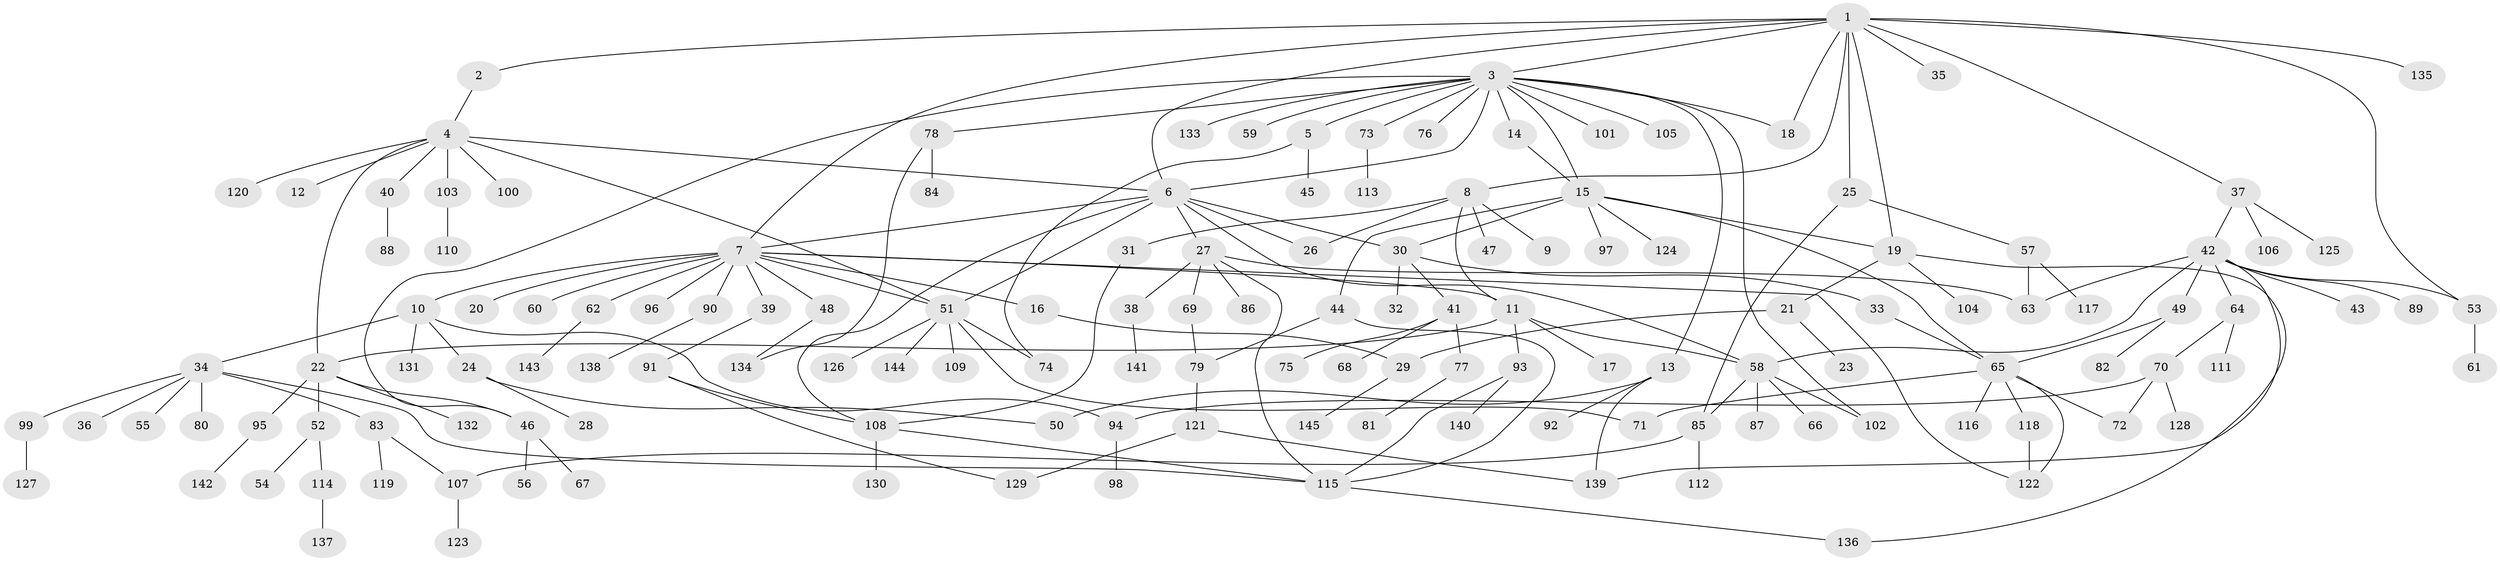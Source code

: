 // coarse degree distribution, {9: 0.05172413793103448, 4: 0.15517241379310345, 6: 0.06896551724137931, 2: 0.3275862068965517, 11: 0.017241379310344827, 5: 0.1206896551724138, 3: 0.08620689655172414, 1: 0.1724137931034483}
// Generated by graph-tools (version 1.1) at 2025/50/03/04/25 22:50:40]
// undirected, 145 vertices, 187 edges
graph export_dot {
  node [color=gray90,style=filled];
  1;
  2;
  3;
  4;
  5;
  6;
  7;
  8;
  9;
  10;
  11;
  12;
  13;
  14;
  15;
  16;
  17;
  18;
  19;
  20;
  21;
  22;
  23;
  24;
  25;
  26;
  27;
  28;
  29;
  30;
  31;
  32;
  33;
  34;
  35;
  36;
  37;
  38;
  39;
  40;
  41;
  42;
  43;
  44;
  45;
  46;
  47;
  48;
  49;
  50;
  51;
  52;
  53;
  54;
  55;
  56;
  57;
  58;
  59;
  60;
  61;
  62;
  63;
  64;
  65;
  66;
  67;
  68;
  69;
  70;
  71;
  72;
  73;
  74;
  75;
  76;
  77;
  78;
  79;
  80;
  81;
  82;
  83;
  84;
  85;
  86;
  87;
  88;
  89;
  90;
  91;
  92;
  93;
  94;
  95;
  96;
  97;
  98;
  99;
  100;
  101;
  102;
  103;
  104;
  105;
  106;
  107;
  108;
  109;
  110;
  111;
  112;
  113;
  114;
  115;
  116;
  117;
  118;
  119;
  120;
  121;
  122;
  123;
  124;
  125;
  126;
  127;
  128;
  129;
  130;
  131;
  132;
  133;
  134;
  135;
  136;
  137;
  138;
  139;
  140;
  141;
  142;
  143;
  144;
  145;
  1 -- 2;
  1 -- 3;
  1 -- 6;
  1 -- 7;
  1 -- 8;
  1 -- 18;
  1 -- 19;
  1 -- 25;
  1 -- 35;
  1 -- 37;
  1 -- 53;
  1 -- 135;
  2 -- 4;
  3 -- 5;
  3 -- 6;
  3 -- 13;
  3 -- 14;
  3 -- 15;
  3 -- 18;
  3 -- 46;
  3 -- 59;
  3 -- 73;
  3 -- 76;
  3 -- 78;
  3 -- 101;
  3 -- 102;
  3 -- 105;
  3 -- 133;
  4 -- 6;
  4 -- 12;
  4 -- 22;
  4 -- 40;
  4 -- 51;
  4 -- 100;
  4 -- 103;
  4 -- 120;
  5 -- 45;
  5 -- 74;
  6 -- 7;
  6 -- 26;
  6 -- 27;
  6 -- 30;
  6 -- 51;
  6 -- 58;
  6 -- 108;
  7 -- 10;
  7 -- 11;
  7 -- 16;
  7 -- 20;
  7 -- 39;
  7 -- 48;
  7 -- 51;
  7 -- 60;
  7 -- 62;
  7 -- 90;
  7 -- 96;
  7 -- 122;
  8 -- 9;
  8 -- 11;
  8 -- 26;
  8 -- 31;
  8 -- 47;
  10 -- 24;
  10 -- 34;
  10 -- 94;
  10 -- 131;
  11 -- 17;
  11 -- 22;
  11 -- 58;
  11 -- 93;
  13 -- 50;
  13 -- 92;
  13 -- 139;
  14 -- 15;
  15 -- 19;
  15 -- 30;
  15 -- 44;
  15 -- 65;
  15 -- 97;
  15 -- 124;
  16 -- 29;
  19 -- 21;
  19 -- 104;
  19 -- 136;
  21 -- 23;
  21 -- 29;
  22 -- 46;
  22 -- 52;
  22 -- 95;
  22 -- 132;
  24 -- 28;
  24 -- 50;
  25 -- 57;
  25 -- 85;
  27 -- 38;
  27 -- 63;
  27 -- 69;
  27 -- 86;
  27 -- 115;
  29 -- 145;
  30 -- 32;
  30 -- 33;
  30 -- 41;
  31 -- 108;
  33 -- 65;
  34 -- 36;
  34 -- 55;
  34 -- 80;
  34 -- 83;
  34 -- 99;
  34 -- 115;
  37 -- 42;
  37 -- 106;
  37 -- 125;
  38 -- 141;
  39 -- 91;
  40 -- 88;
  41 -- 68;
  41 -- 75;
  41 -- 77;
  42 -- 43;
  42 -- 49;
  42 -- 53;
  42 -- 58;
  42 -- 63;
  42 -- 64;
  42 -- 89;
  42 -- 139;
  44 -- 79;
  44 -- 115;
  46 -- 56;
  46 -- 67;
  48 -- 134;
  49 -- 65;
  49 -- 82;
  51 -- 71;
  51 -- 74;
  51 -- 109;
  51 -- 126;
  51 -- 144;
  52 -- 54;
  52 -- 114;
  53 -- 61;
  57 -- 63;
  57 -- 117;
  58 -- 66;
  58 -- 85;
  58 -- 87;
  58 -- 102;
  62 -- 143;
  64 -- 70;
  64 -- 111;
  65 -- 71;
  65 -- 72;
  65 -- 116;
  65 -- 118;
  65 -- 122;
  69 -- 79;
  70 -- 72;
  70 -- 94;
  70 -- 128;
  73 -- 113;
  77 -- 81;
  78 -- 84;
  78 -- 134;
  79 -- 121;
  83 -- 107;
  83 -- 119;
  85 -- 107;
  85 -- 112;
  90 -- 138;
  91 -- 108;
  91 -- 129;
  93 -- 115;
  93 -- 140;
  94 -- 98;
  95 -- 142;
  99 -- 127;
  103 -- 110;
  107 -- 123;
  108 -- 115;
  108 -- 130;
  114 -- 137;
  115 -- 136;
  118 -- 122;
  121 -- 129;
  121 -- 139;
}

